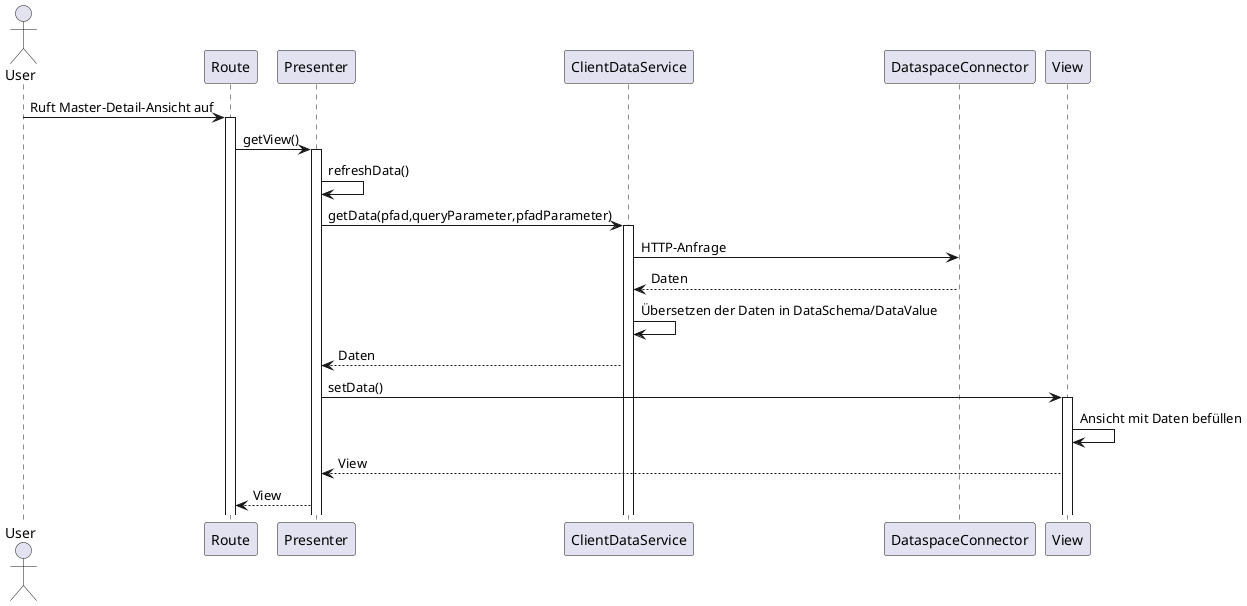 @startuml
'https://plantuml.com/sequence-diagram

actor User

User -> Route: Ruft Master-Detail-Ansicht auf
activate Route
Route -> Presenter: getView()
activate Presenter
Presenter -> Presenter: refreshData()
Presenter -> ClientDataService: getData(pfad,queryParameter,pfadParameter)
activate ClientDataService
ClientDataService -> DataspaceConnector: HTTP-Anfrage
DataspaceConnector --> ClientDataService: Daten
ClientDataService -> ClientDataService: Übersetzen der Daten in DataSchema/DataValue
ClientDataService --> Presenter: Daten
Presenter -> View: setData()
activate View
View -> View: Ansicht mit Daten befüllen
View --> Presenter: View
Presenter --> Route: View


@enduml